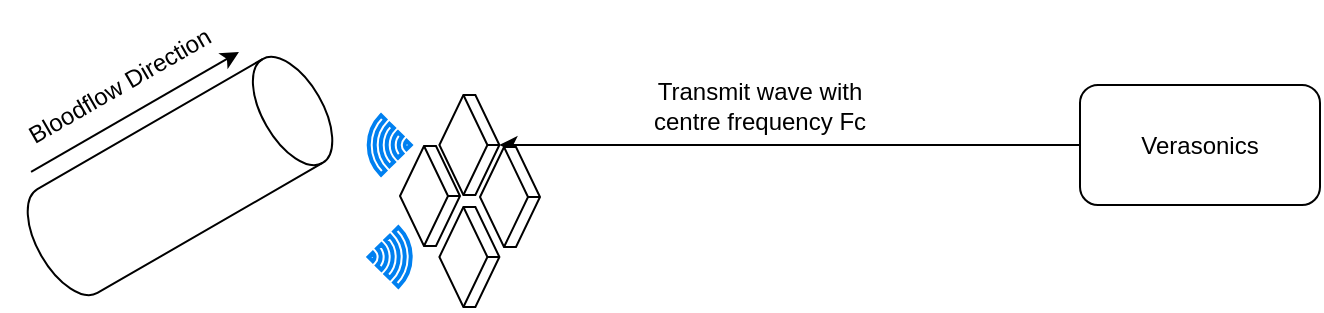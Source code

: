 <mxfile version="21.4.0" type="github">
  <diagram name="Page-1" id="ZNQh0zSQsQ9tvnZwubGB">
    <mxGraphModel dx="812" dy="414" grid="1" gridSize="10" guides="1" tooltips="1" connect="1" arrows="1" fold="1" page="1" pageScale="1" pageWidth="850" pageHeight="1100" math="0" shadow="0">
      <root>
        <mxCell id="0" />
        <mxCell id="1" parent="0" />
        <mxCell id="Dv3c_OqVLys8aWjud5HA-2" style="edgeStyle=orthogonalEdgeStyle;rounded=0;orthogonalLoop=1;jettySize=auto;html=1;exitX=0;exitY=0.5;exitDx=0;exitDy=0;entryX=0.5;entryY=1;entryDx=0;entryDy=0;entryPerimeter=0;" edge="1" parent="1" source="Dv3c_OqVLys8aWjud5HA-1" target="Dv3c_OqVLys8aWjud5HA-9">
          <mxGeometry relative="1" as="geometry">
            <mxPoint x="260" y="160" as="targetPoint" />
          </mxGeometry>
        </mxCell>
        <mxCell id="Dv3c_OqVLys8aWjud5HA-1" value="Verasonics" style="rounded=1;whiteSpace=wrap;html=1;" vertex="1" parent="1">
          <mxGeometry x="540" y="104.5" width="120" height="60" as="geometry" />
        </mxCell>
        <mxCell id="Dv3c_OqVLys8aWjud5HA-3" value="Transmit wave with centre frequency Fc" style="text;html=1;strokeColor=none;fillColor=none;align=center;verticalAlign=middle;whiteSpace=wrap;rounded=0;" vertex="1" parent="1">
          <mxGeometry x="320" y="100" width="120" height="30" as="geometry" />
        </mxCell>
        <mxCell id="Dv3c_OqVLys8aWjud5HA-4" value="" style="shape=cylinder3;whiteSpace=wrap;html=1;boundedLbl=1;backgroundOutline=1;size=15;rotation=60;" vertex="1" parent="1">
          <mxGeometry x="60" y="70" width="60" height="160" as="geometry" />
        </mxCell>
        <mxCell id="Dv3c_OqVLys8aWjud5HA-6" value="" style="endArrow=classic;html=1;rounded=0;entryX=1;entryY=1;entryDx=0;entryDy=0;exitX=0;exitY=1;exitDx=0;exitDy=0;" edge="1" parent="1" source="Dv3c_OqVLys8aWjud5HA-7" target="Dv3c_OqVLys8aWjud5HA-7">
          <mxGeometry width="50" height="50" relative="1" as="geometry">
            <mxPoint x="40" y="140" as="sourcePoint" />
            <mxPoint x="100" y="100" as="targetPoint" />
          </mxGeometry>
        </mxCell>
        <mxCell id="Dv3c_OqVLys8aWjud5HA-7" value="Bloodflow Direction" style="text;html=1;strokeColor=none;fillColor=none;align=center;verticalAlign=middle;whiteSpace=wrap;rounded=0;rotation=-30;" vertex="1" parent="1">
          <mxGeometry y="90" width="120" height="30" as="geometry" />
        </mxCell>
        <mxCell id="Dv3c_OqVLys8aWjud5HA-8" value="" style="html=1;verticalLabelPosition=bottom;align=center;labelBackgroundColor=#ffffff;verticalAlign=top;strokeWidth=2;strokeColor=#0080F0;shadow=0;dashed=0;shape=mxgraph.ios7.icons.wifi;pointerEvents=1;rotation=-90;" vertex="1" parent="1">
          <mxGeometry x="180" y="124" width="29.7" height="21" as="geometry" />
        </mxCell>
        <mxCell id="Dv3c_OqVLys8aWjud5HA-9" value="" style="html=1;whiteSpace=wrap;shape=isoCube2;backgroundOutline=1;isoAngle=15;rotation=-90;" vertex="1" parent="1">
          <mxGeometry x="209.7" y="119.5" width="50" height="30" as="geometry" />
        </mxCell>
        <mxCell id="Dv3c_OqVLys8aWjud5HA-11" value="" style="html=1;verticalLabelPosition=bottom;align=center;labelBackgroundColor=#ffffff;verticalAlign=top;strokeWidth=2;strokeColor=#0080F0;shadow=0;dashed=0;shape=mxgraph.ios7.icons.wifi;pointerEvents=1;rotation=90;" vertex="1" parent="1">
          <mxGeometry x="180" y="180" width="29.7" height="21" as="geometry" />
        </mxCell>
        <mxCell id="Dv3c_OqVLys8aWjud5HA-12" value="" style="html=1;whiteSpace=wrap;shape=isoCube2;backgroundOutline=1;isoAngle=15;rotation=-90;" vertex="1" parent="1">
          <mxGeometry x="209.7" y="175.5" width="50" height="30" as="geometry" />
        </mxCell>
        <mxCell id="Dv3c_OqVLys8aWjud5HA-13" value="" style="html=1;whiteSpace=wrap;shape=isoCube2;backgroundOutline=1;isoAngle=15;rotation=-90;" vertex="1" parent="1">
          <mxGeometry x="230" y="145.5" width="50" height="30" as="geometry" />
        </mxCell>
        <mxCell id="Dv3c_OqVLys8aWjud5HA-14" value="" style="html=1;whiteSpace=wrap;shape=isoCube2;backgroundOutline=1;isoAngle=15;rotation=-90;" vertex="1" parent="1">
          <mxGeometry x="190" y="145" width="50" height="30" as="geometry" />
        </mxCell>
      </root>
    </mxGraphModel>
  </diagram>
</mxfile>

